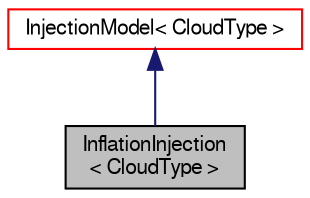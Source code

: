 digraph "InflationInjection&lt; CloudType &gt;"
{
  bgcolor="transparent";
  edge [fontname="FreeSans",fontsize="10",labelfontname="FreeSans",labelfontsize="10"];
  node [fontname="FreeSans",fontsize="10",shape=record];
  Node4 [label="InflationInjection\l\< CloudType \>",height=0.2,width=0.4,color="black", fillcolor="grey75", style="filled", fontcolor="black"];
  Node5 -> Node4 [dir="back",color="midnightblue",fontsize="10",style="solid",fontname="FreeSans"];
  Node5 [label="InjectionModel\< CloudType \>",height=0.2,width=0.4,color="red",URL="$a24074.html",tooltip="Templated injection model class. "];
}

